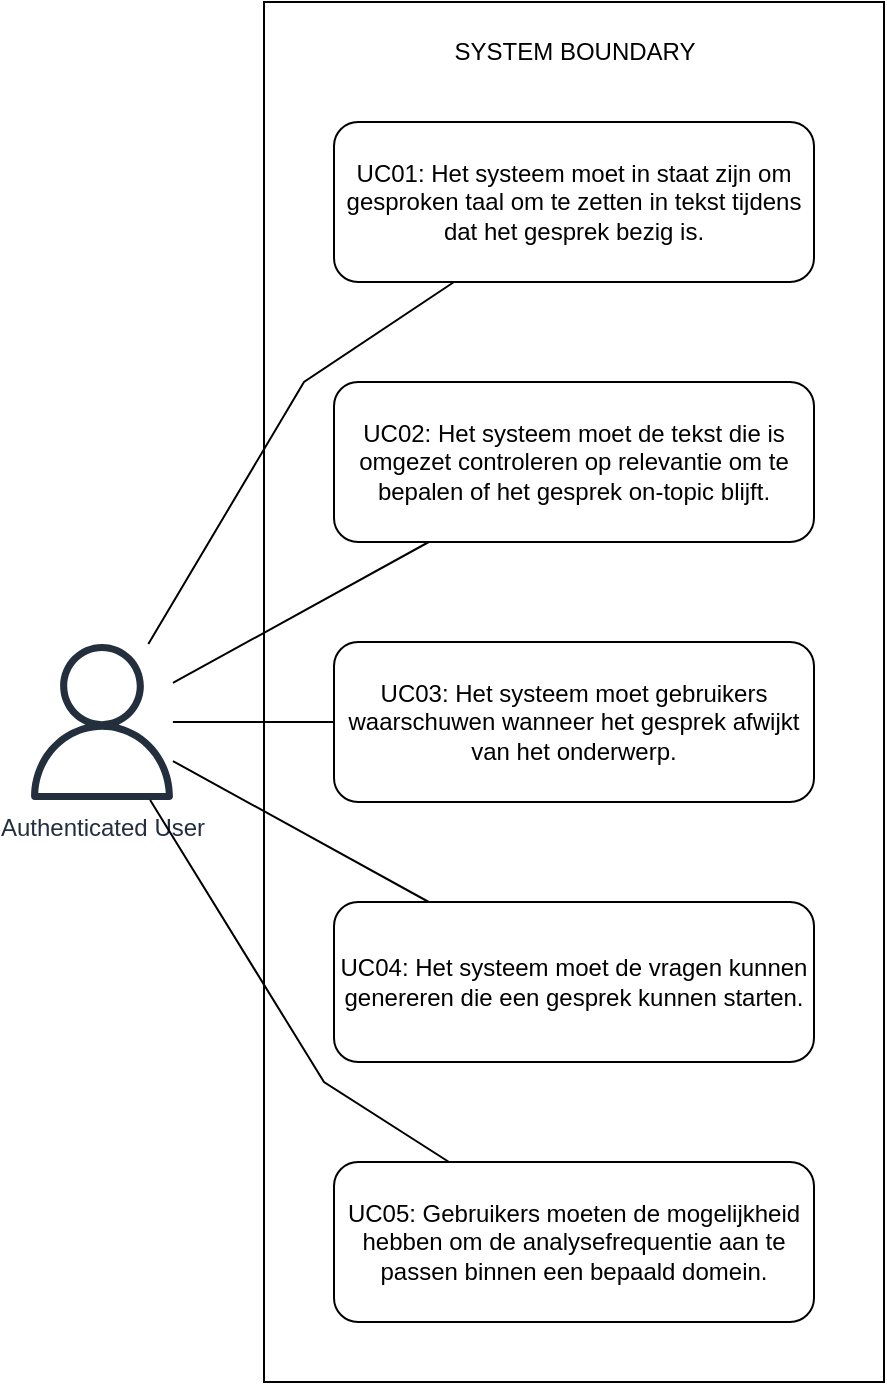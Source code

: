 <mxfile version="22.0.3" type="device">
  <diagram name="Page-1" id="09g10I16k_GPyTiNhQCu">
    <mxGraphModel dx="712" dy="1702" grid="1" gridSize="10" guides="1" tooltips="1" connect="1" arrows="1" fold="1" page="1" pageScale="1" pageWidth="1169" pageHeight="827" math="0" shadow="0">
      <root>
        <mxCell id="0" />
        <mxCell id="1" parent="0" />
        <mxCell id="HM3K1D4jDTV1FmA81C54-1" value="" style="rounded=0;whiteSpace=wrap;html=1;" vertex="1" parent="1">
          <mxGeometry x="430" y="-530" width="310" height="690" as="geometry" />
        </mxCell>
        <mxCell id="HM3K1D4jDTV1FmA81C54-3" value="SYSTEM BOUNDARY" style="text;html=1;strokeColor=none;fillColor=none;align=center;verticalAlign=middle;whiteSpace=wrap;rounded=0;" vertex="1" parent="1">
          <mxGeometry x="512.5" y="-520" width="145" height="30" as="geometry" />
        </mxCell>
        <mxCell id="HM3K1D4jDTV1FmA81C54-4" value="UC01: Het systeem moet in staat zijn om gesproken taal om te zetten in tekst tijdens dat het gesprek bezig is.&lt;span id=&quot;docs-internal-guid-c5232a55-7fff-5b3a-2314-1c459cd55188&quot;&gt;&lt;/span&gt;" style="rounded=1;whiteSpace=wrap;html=1;" vertex="1" parent="1">
          <mxGeometry x="465" y="-470" width="240" height="80" as="geometry" />
        </mxCell>
        <mxCell id="HM3K1D4jDTV1FmA81C54-5" value="UC02: Het systeem moet de tekst die is omgezet controleren op relevantie om te bepalen of het gesprek on-topic blijft." style="rounded=1;whiteSpace=wrap;html=1;" vertex="1" parent="1">
          <mxGeometry x="465" y="-340" width="240" height="80" as="geometry" />
        </mxCell>
        <mxCell id="HM3K1D4jDTV1FmA81C54-6" value="UC03: Het systeem moet gebruikers waarschuwen wanneer het gesprek afwijkt van het onderwerp." style="rounded=1;whiteSpace=wrap;html=1;" vertex="1" parent="1">
          <mxGeometry x="465" y="-210" width="240" height="80" as="geometry" />
        </mxCell>
        <mxCell id="HM3K1D4jDTV1FmA81C54-7" value="UC04: Het systeem moet de vragen kunnen genereren die een gesprek kunnen starten." style="rounded=1;whiteSpace=wrap;html=1;" vertex="1" parent="1">
          <mxGeometry x="465" y="-80" width="240" height="80" as="geometry" />
        </mxCell>
        <mxCell id="HM3K1D4jDTV1FmA81C54-8" value="UC05: Gebruikers moeten de mogelijkheid hebben om de analysefrequentie aan te passen binnen een bepaald domein." style="rounded=1;whiteSpace=wrap;html=1;" vertex="1" parent="1">
          <mxGeometry x="465" y="50" width="240" height="80" as="geometry" />
        </mxCell>
        <mxCell id="HM3K1D4jDTV1FmA81C54-10" value="Authenticated User" style="sketch=0;outlineConnect=0;fontColor=#232F3E;gradientColor=none;fillColor=#232F3D;strokeColor=none;dashed=0;verticalLabelPosition=bottom;verticalAlign=top;align=center;html=1;fontSize=12;fontStyle=0;aspect=fixed;pointerEvents=1;shape=mxgraph.aws4.user;" vertex="1" parent="1">
          <mxGeometry x="310" y="-209" width="78" height="78" as="geometry" />
        </mxCell>
        <mxCell id="HM3K1D4jDTV1FmA81C54-12" value="" style="endArrow=none;html=1;rounded=0;" edge="1" parent="1" source="HM3K1D4jDTV1FmA81C54-10" target="HM3K1D4jDTV1FmA81C54-4">
          <mxGeometry width="50" height="50" relative="1" as="geometry">
            <mxPoint x="510" y="-220" as="sourcePoint" />
            <mxPoint x="560" y="-270" as="targetPoint" />
            <Array as="points">
              <mxPoint x="450" y="-340" />
            </Array>
          </mxGeometry>
        </mxCell>
        <mxCell id="HM3K1D4jDTV1FmA81C54-13" value="" style="endArrow=none;html=1;rounded=0;" edge="1" parent="1" source="HM3K1D4jDTV1FmA81C54-10" target="HM3K1D4jDTV1FmA81C54-5">
          <mxGeometry width="50" height="50" relative="1" as="geometry">
            <mxPoint x="510" y="-220" as="sourcePoint" />
            <mxPoint x="560" y="-270" as="targetPoint" />
          </mxGeometry>
        </mxCell>
        <mxCell id="HM3K1D4jDTV1FmA81C54-14" value="" style="endArrow=none;html=1;rounded=0;" edge="1" parent="1" source="HM3K1D4jDTV1FmA81C54-10" target="HM3K1D4jDTV1FmA81C54-6">
          <mxGeometry width="50" height="50" relative="1" as="geometry">
            <mxPoint x="510" y="-220" as="sourcePoint" />
            <mxPoint x="560" y="-270" as="targetPoint" />
          </mxGeometry>
        </mxCell>
        <mxCell id="HM3K1D4jDTV1FmA81C54-15" value="" style="endArrow=none;html=1;rounded=0;" edge="1" parent="1" source="HM3K1D4jDTV1FmA81C54-10" target="HM3K1D4jDTV1FmA81C54-7">
          <mxGeometry width="50" height="50" relative="1" as="geometry">
            <mxPoint x="510" y="-220" as="sourcePoint" />
            <mxPoint x="560" y="-270" as="targetPoint" />
          </mxGeometry>
        </mxCell>
        <mxCell id="HM3K1D4jDTV1FmA81C54-16" value="" style="endArrow=none;html=1;rounded=0;" edge="1" parent="1" source="HM3K1D4jDTV1FmA81C54-10" target="HM3K1D4jDTV1FmA81C54-8">
          <mxGeometry width="50" height="50" relative="1" as="geometry">
            <mxPoint x="510" y="-220" as="sourcePoint" />
            <mxPoint x="560" y="-270" as="targetPoint" />
            <Array as="points">
              <mxPoint x="460" y="10" />
            </Array>
          </mxGeometry>
        </mxCell>
      </root>
    </mxGraphModel>
  </diagram>
</mxfile>
